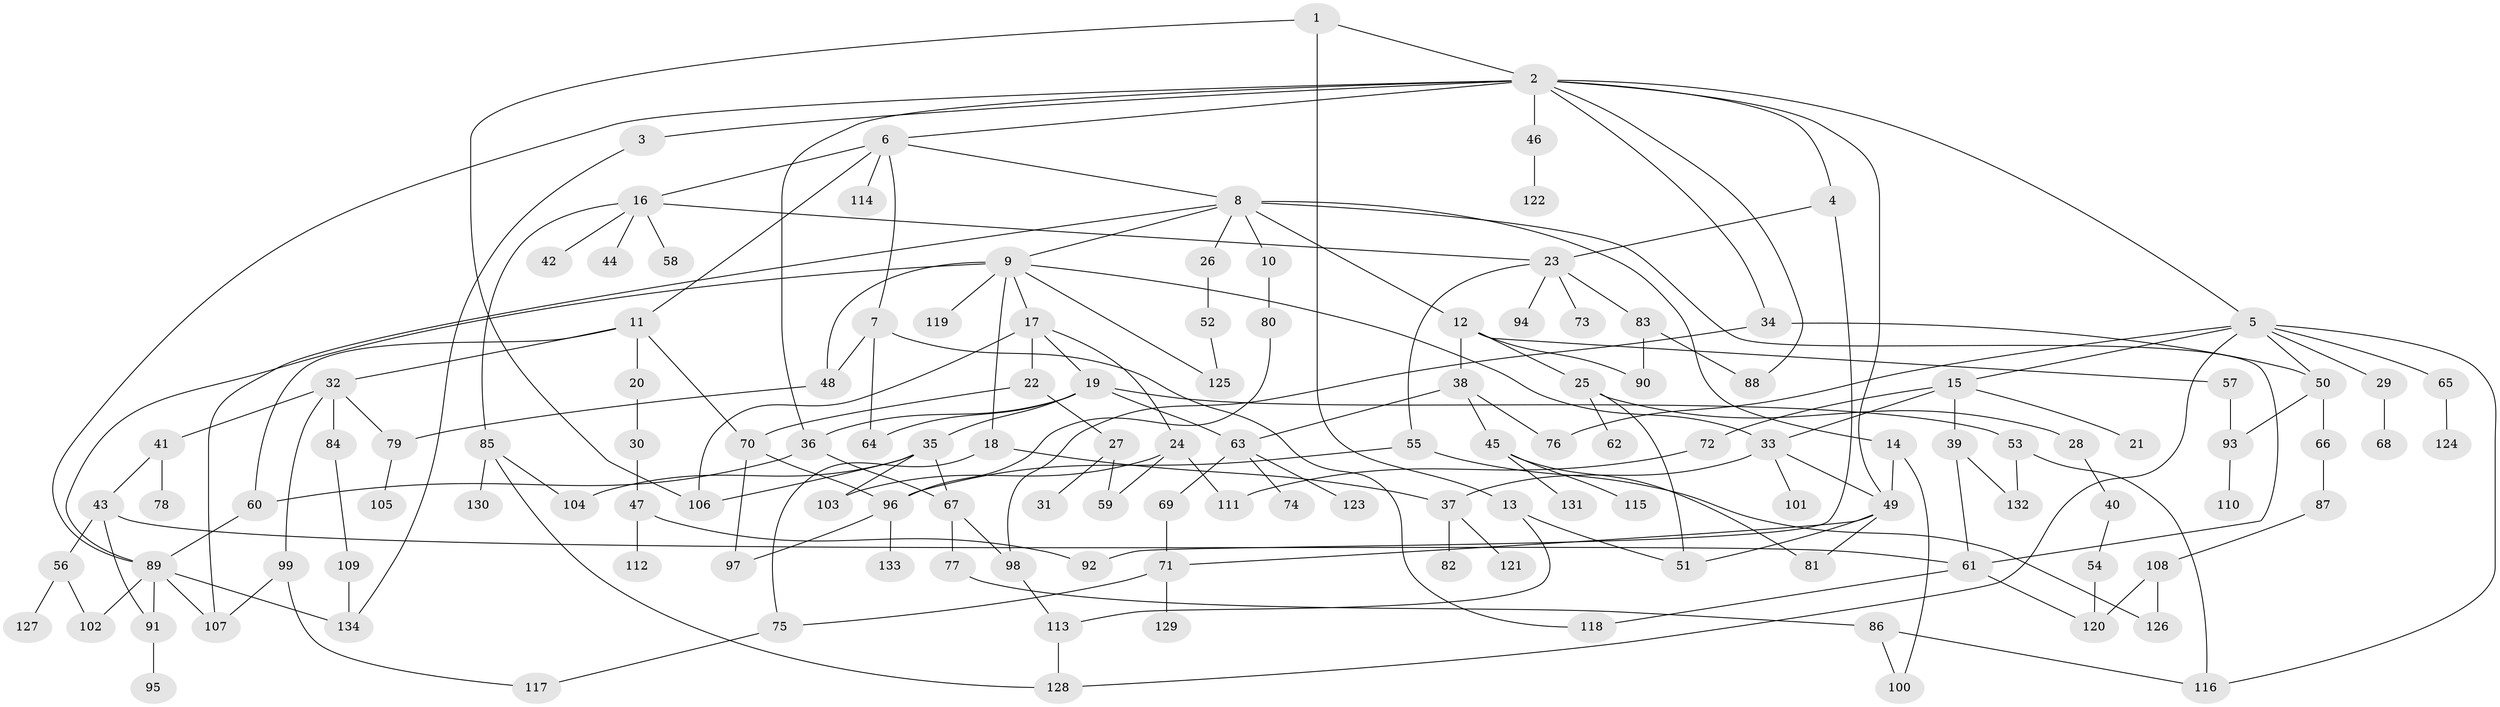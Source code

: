 // coarse degree distribution, {8: 0.029850746268656716, 13: 0.029850746268656716, 6: 0.029850746268656716, 3: 0.16417910447761194, 5: 0.16417910447761194, 7: 0.014925373134328358, 2: 0.2537313432835821, 4: 0.14925373134328357, 1: 0.16417910447761194}
// Generated by graph-tools (version 1.1) at 2025/48/03/04/25 22:48:42]
// undirected, 134 vertices, 190 edges
graph export_dot {
  node [color=gray90,style=filled];
  1;
  2;
  3;
  4;
  5;
  6;
  7;
  8;
  9;
  10;
  11;
  12;
  13;
  14;
  15;
  16;
  17;
  18;
  19;
  20;
  21;
  22;
  23;
  24;
  25;
  26;
  27;
  28;
  29;
  30;
  31;
  32;
  33;
  34;
  35;
  36;
  37;
  38;
  39;
  40;
  41;
  42;
  43;
  44;
  45;
  46;
  47;
  48;
  49;
  50;
  51;
  52;
  53;
  54;
  55;
  56;
  57;
  58;
  59;
  60;
  61;
  62;
  63;
  64;
  65;
  66;
  67;
  68;
  69;
  70;
  71;
  72;
  73;
  74;
  75;
  76;
  77;
  78;
  79;
  80;
  81;
  82;
  83;
  84;
  85;
  86;
  87;
  88;
  89;
  90;
  91;
  92;
  93;
  94;
  95;
  96;
  97;
  98;
  99;
  100;
  101;
  102;
  103;
  104;
  105;
  106;
  107;
  108;
  109;
  110;
  111;
  112;
  113;
  114;
  115;
  116;
  117;
  118;
  119;
  120;
  121;
  122;
  123;
  124;
  125;
  126;
  127;
  128;
  129;
  130;
  131;
  132;
  133;
  134;
  1 -- 2;
  1 -- 13;
  1 -- 106;
  2 -- 3;
  2 -- 4;
  2 -- 5;
  2 -- 6;
  2 -- 34;
  2 -- 36;
  2 -- 46;
  2 -- 89;
  2 -- 88;
  2 -- 49;
  3 -- 134;
  4 -- 92;
  4 -- 23;
  5 -- 15;
  5 -- 29;
  5 -- 50;
  5 -- 65;
  5 -- 116;
  5 -- 76;
  5 -- 128;
  6 -- 7;
  6 -- 8;
  6 -- 11;
  6 -- 16;
  6 -- 114;
  7 -- 64;
  7 -- 118;
  7 -- 48;
  8 -- 9;
  8 -- 10;
  8 -- 12;
  8 -- 14;
  8 -- 26;
  8 -- 107;
  8 -- 61;
  9 -- 17;
  9 -- 18;
  9 -- 33;
  9 -- 48;
  9 -- 89;
  9 -- 119;
  9 -- 125;
  10 -- 80;
  11 -- 20;
  11 -- 32;
  11 -- 60;
  11 -- 70;
  12 -- 25;
  12 -- 38;
  12 -- 57;
  12 -- 90;
  13 -- 113;
  13 -- 51;
  14 -- 49;
  14 -- 100;
  15 -- 21;
  15 -- 39;
  15 -- 72;
  15 -- 33;
  16 -- 23;
  16 -- 42;
  16 -- 44;
  16 -- 58;
  16 -- 85;
  17 -- 19;
  17 -- 22;
  17 -- 24;
  17 -- 106;
  18 -- 37;
  18 -- 75;
  19 -- 35;
  19 -- 53;
  19 -- 63;
  19 -- 64;
  19 -- 36;
  20 -- 30;
  22 -- 27;
  22 -- 70;
  23 -- 55;
  23 -- 73;
  23 -- 83;
  23 -- 94;
  24 -- 103;
  24 -- 111;
  24 -- 59;
  25 -- 28;
  25 -- 62;
  25 -- 51;
  26 -- 52;
  27 -- 31;
  27 -- 59;
  28 -- 40;
  29 -- 68;
  30 -- 47;
  32 -- 41;
  32 -- 79;
  32 -- 84;
  32 -- 99;
  33 -- 101;
  33 -- 37;
  33 -- 49;
  34 -- 98;
  34 -- 50;
  35 -- 67;
  35 -- 104;
  35 -- 106;
  35 -- 103;
  36 -- 60;
  36 -- 67;
  37 -- 82;
  37 -- 121;
  38 -- 45;
  38 -- 63;
  38 -- 76;
  39 -- 132;
  39 -- 61;
  40 -- 54;
  41 -- 43;
  41 -- 78;
  43 -- 56;
  43 -- 61;
  43 -- 91;
  45 -- 81;
  45 -- 115;
  45 -- 131;
  46 -- 122;
  47 -- 112;
  47 -- 92;
  48 -- 79;
  49 -- 51;
  49 -- 71;
  49 -- 81;
  50 -- 66;
  50 -- 93;
  52 -- 125;
  53 -- 132;
  53 -- 116;
  54 -- 120;
  55 -- 126;
  55 -- 96;
  56 -- 127;
  56 -- 102;
  57 -- 93;
  60 -- 89;
  61 -- 118;
  61 -- 120;
  63 -- 69;
  63 -- 74;
  63 -- 123;
  65 -- 124;
  66 -- 87;
  67 -- 77;
  67 -- 98;
  69 -- 71;
  70 -- 97;
  70 -- 96;
  71 -- 75;
  71 -- 129;
  72 -- 111;
  75 -- 117;
  77 -- 86;
  79 -- 105;
  80 -- 96;
  83 -- 88;
  83 -- 90;
  84 -- 109;
  85 -- 130;
  85 -- 128;
  85 -- 104;
  86 -- 100;
  86 -- 116;
  87 -- 108;
  89 -- 102;
  89 -- 107;
  89 -- 134;
  89 -- 91;
  91 -- 95;
  93 -- 110;
  96 -- 133;
  96 -- 97;
  98 -- 113;
  99 -- 107;
  99 -- 117;
  108 -- 120;
  108 -- 126;
  109 -- 134;
  113 -- 128;
}
